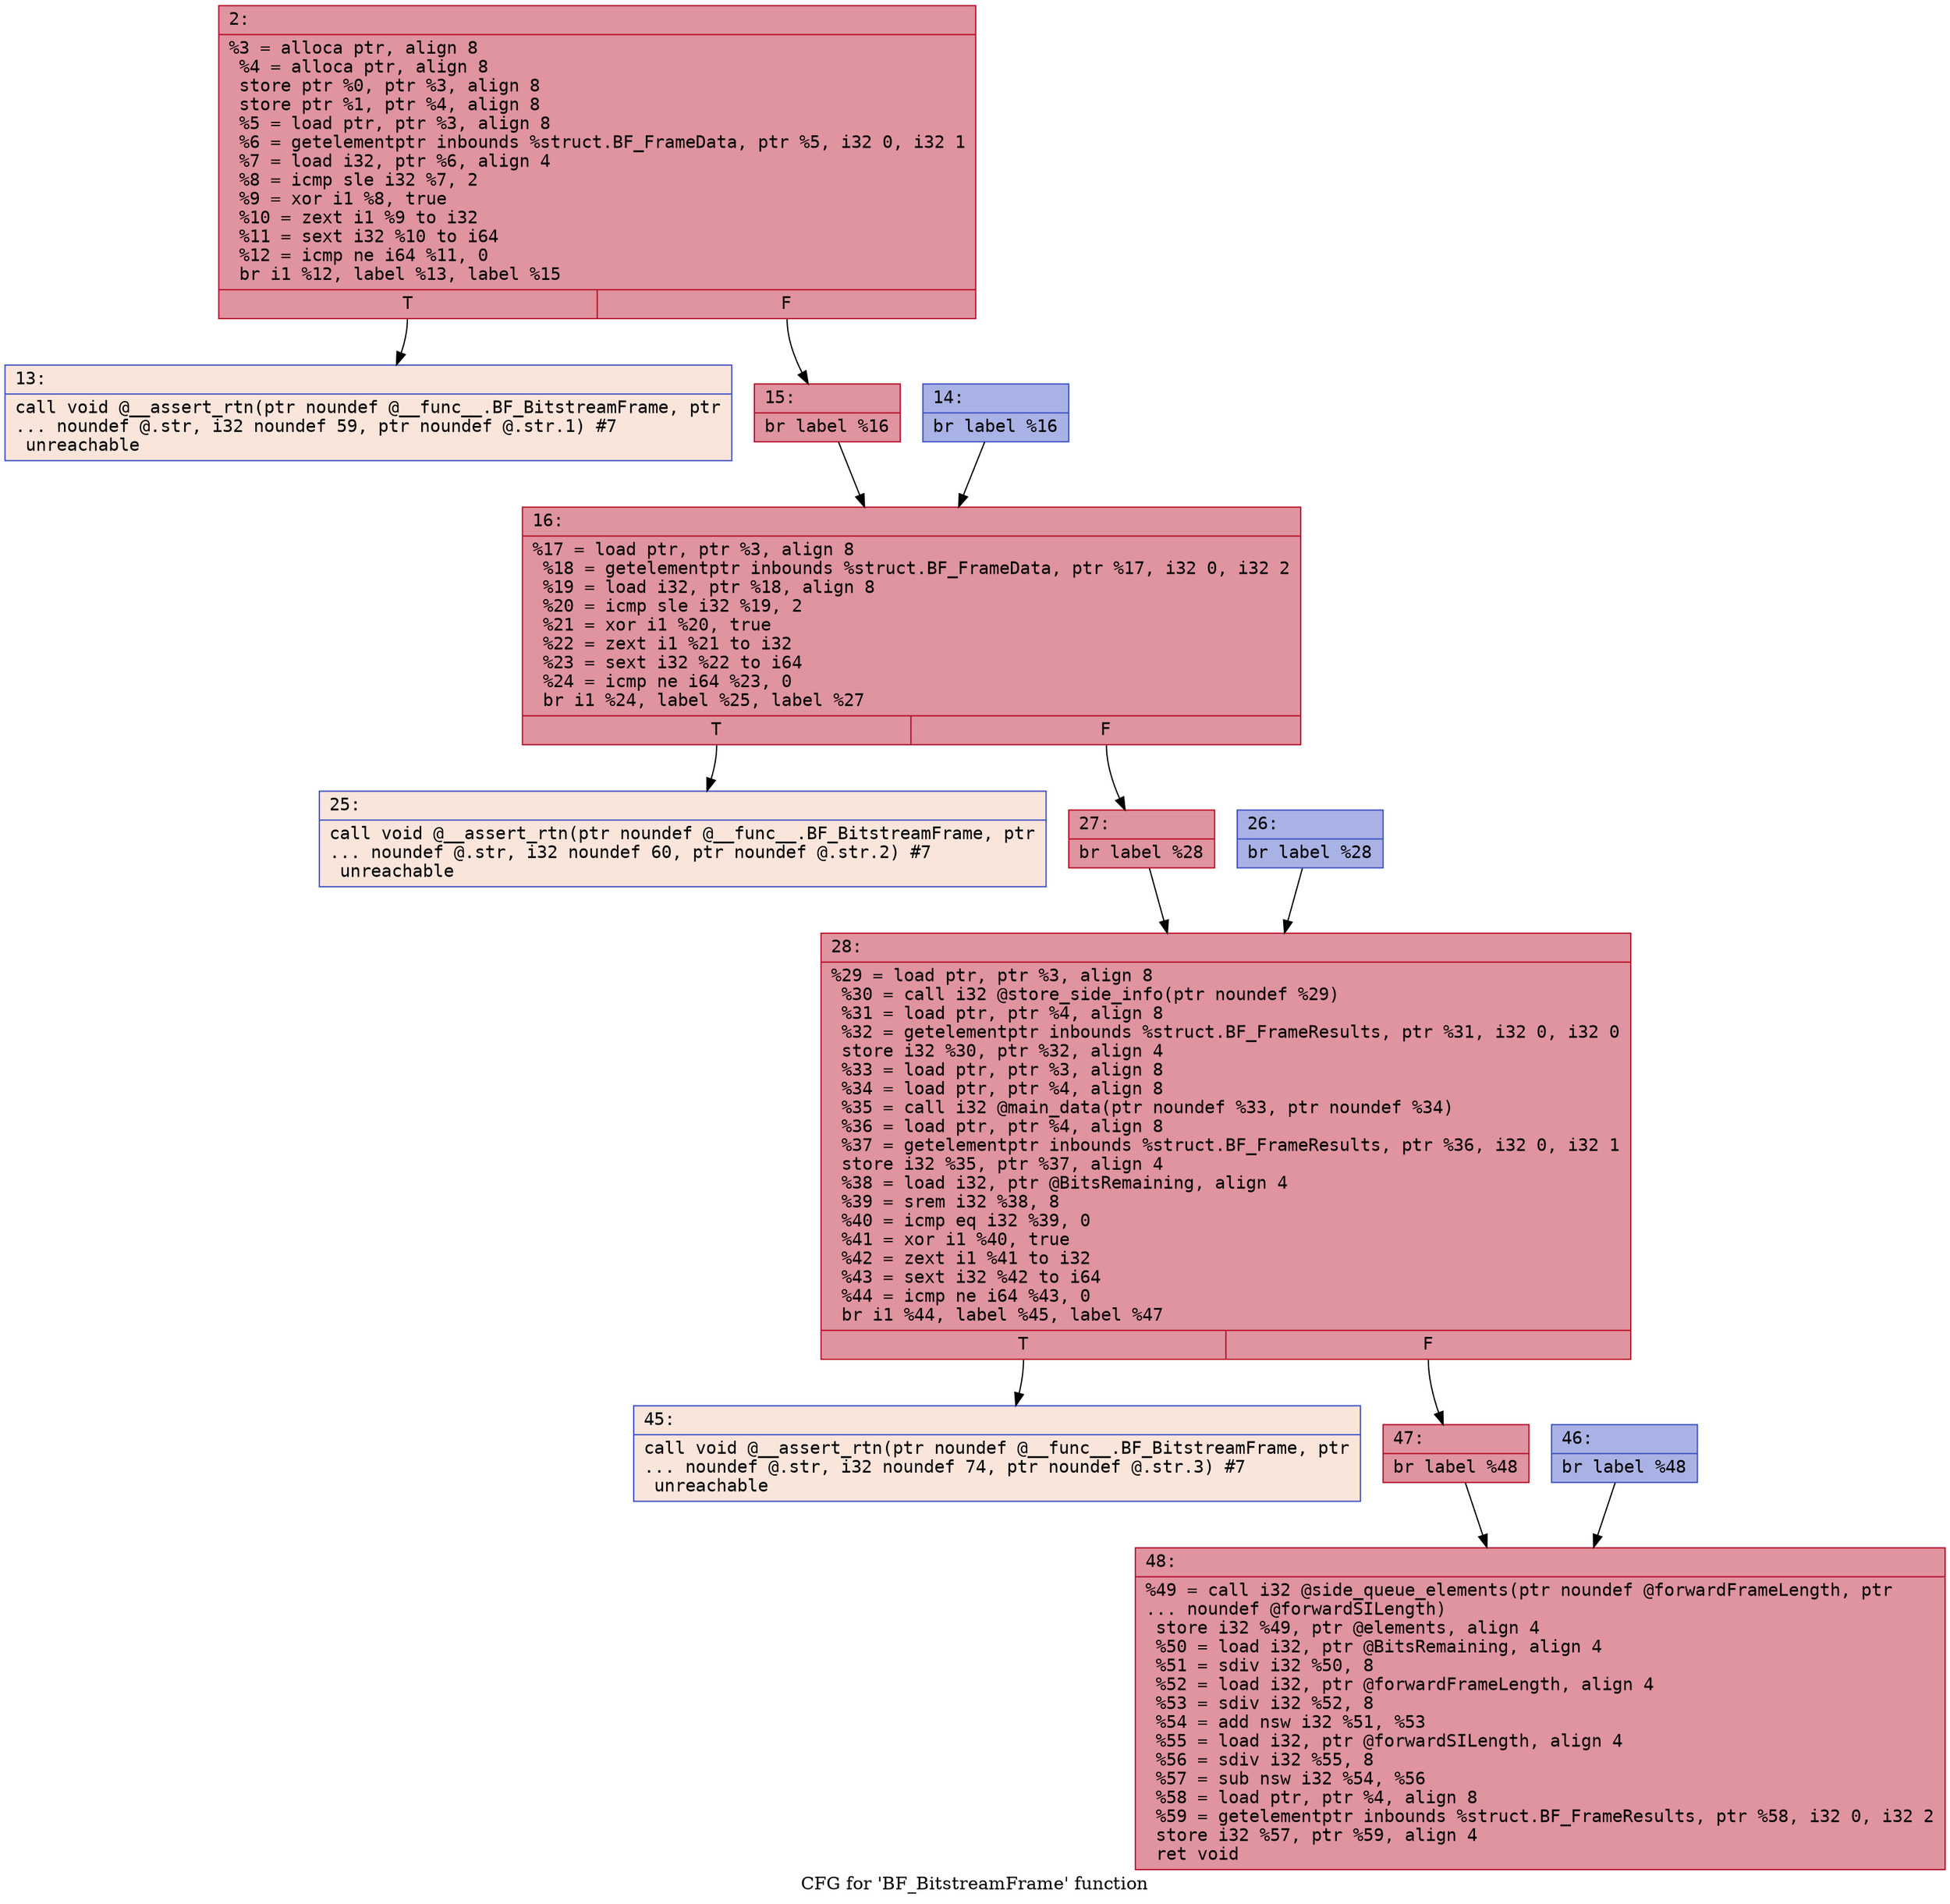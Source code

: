 digraph "CFG for 'BF_BitstreamFrame' function" {
	label="CFG for 'BF_BitstreamFrame' function";

	Node0x6000039da3a0 [shape=record,color="#b70d28ff", style=filled, fillcolor="#b70d2870" fontname="Courier",label="{2:\l|  %3 = alloca ptr, align 8\l  %4 = alloca ptr, align 8\l  store ptr %0, ptr %3, align 8\l  store ptr %1, ptr %4, align 8\l  %5 = load ptr, ptr %3, align 8\l  %6 = getelementptr inbounds %struct.BF_FrameData, ptr %5, i32 0, i32 1\l  %7 = load i32, ptr %6, align 4\l  %8 = icmp sle i32 %7, 2\l  %9 = xor i1 %8, true\l  %10 = zext i1 %9 to i32\l  %11 = sext i32 %10 to i64\l  %12 = icmp ne i64 %11, 0\l  br i1 %12, label %13, label %15\l|{<s0>T|<s1>F}}"];
	Node0x6000039da3a0:s0 -> Node0x6000039da3f0[tooltip="2 -> 13\nProbability 0.00%" ];
	Node0x6000039da3a0:s1 -> Node0x6000039da490[tooltip="2 -> 15\nProbability 100.00%" ];
	Node0x6000039da3f0 [shape=record,color="#3d50c3ff", style=filled, fillcolor="#f4c5ad70" fontname="Courier",label="{13:\l|  call void @__assert_rtn(ptr noundef @__func__.BF_BitstreamFrame, ptr\l... noundef @.str, i32 noundef 59, ptr noundef @.str.1) #7\l  unreachable\l}"];
	Node0x6000039da440 [shape=record,color="#3d50c3ff", style=filled, fillcolor="#3d50c370" fontname="Courier",label="{14:\l|  br label %16\l}"];
	Node0x6000039da440 -> Node0x6000039da4e0[tooltip="14 -> 16\nProbability 100.00%" ];
	Node0x6000039da490 [shape=record,color="#b70d28ff", style=filled, fillcolor="#b70d2870" fontname="Courier",label="{15:\l|  br label %16\l}"];
	Node0x6000039da490 -> Node0x6000039da4e0[tooltip="15 -> 16\nProbability 100.00%" ];
	Node0x6000039da4e0 [shape=record,color="#b70d28ff", style=filled, fillcolor="#b70d2870" fontname="Courier",label="{16:\l|  %17 = load ptr, ptr %3, align 8\l  %18 = getelementptr inbounds %struct.BF_FrameData, ptr %17, i32 0, i32 2\l  %19 = load i32, ptr %18, align 8\l  %20 = icmp sle i32 %19, 2\l  %21 = xor i1 %20, true\l  %22 = zext i1 %21 to i32\l  %23 = sext i32 %22 to i64\l  %24 = icmp ne i64 %23, 0\l  br i1 %24, label %25, label %27\l|{<s0>T|<s1>F}}"];
	Node0x6000039da4e0:s0 -> Node0x6000039da530[tooltip="16 -> 25\nProbability 0.00%" ];
	Node0x6000039da4e0:s1 -> Node0x6000039da5d0[tooltip="16 -> 27\nProbability 100.00%" ];
	Node0x6000039da530 [shape=record,color="#3d50c3ff", style=filled, fillcolor="#f4c5ad70" fontname="Courier",label="{25:\l|  call void @__assert_rtn(ptr noundef @__func__.BF_BitstreamFrame, ptr\l... noundef @.str, i32 noundef 60, ptr noundef @.str.2) #7\l  unreachable\l}"];
	Node0x6000039da580 [shape=record,color="#3d50c3ff", style=filled, fillcolor="#3d50c370" fontname="Courier",label="{26:\l|  br label %28\l}"];
	Node0x6000039da580 -> Node0x6000039da620[tooltip="26 -> 28\nProbability 100.00%" ];
	Node0x6000039da5d0 [shape=record,color="#b70d28ff", style=filled, fillcolor="#b70d2870" fontname="Courier",label="{27:\l|  br label %28\l}"];
	Node0x6000039da5d0 -> Node0x6000039da620[tooltip="27 -> 28\nProbability 100.00%" ];
	Node0x6000039da620 [shape=record,color="#b70d28ff", style=filled, fillcolor="#b70d2870" fontname="Courier",label="{28:\l|  %29 = load ptr, ptr %3, align 8\l  %30 = call i32 @store_side_info(ptr noundef %29)\l  %31 = load ptr, ptr %4, align 8\l  %32 = getelementptr inbounds %struct.BF_FrameResults, ptr %31, i32 0, i32 0\l  store i32 %30, ptr %32, align 4\l  %33 = load ptr, ptr %3, align 8\l  %34 = load ptr, ptr %4, align 8\l  %35 = call i32 @main_data(ptr noundef %33, ptr noundef %34)\l  %36 = load ptr, ptr %4, align 8\l  %37 = getelementptr inbounds %struct.BF_FrameResults, ptr %36, i32 0, i32 1\l  store i32 %35, ptr %37, align 4\l  %38 = load i32, ptr @BitsRemaining, align 4\l  %39 = srem i32 %38, 8\l  %40 = icmp eq i32 %39, 0\l  %41 = xor i1 %40, true\l  %42 = zext i1 %41 to i32\l  %43 = sext i32 %42 to i64\l  %44 = icmp ne i64 %43, 0\l  br i1 %44, label %45, label %47\l|{<s0>T|<s1>F}}"];
	Node0x6000039da620:s0 -> Node0x6000039da670[tooltip="28 -> 45\nProbability 0.00%" ];
	Node0x6000039da620:s1 -> Node0x6000039da710[tooltip="28 -> 47\nProbability 100.00%" ];
	Node0x6000039da670 [shape=record,color="#3d50c3ff", style=filled, fillcolor="#f4c5ad70" fontname="Courier",label="{45:\l|  call void @__assert_rtn(ptr noundef @__func__.BF_BitstreamFrame, ptr\l... noundef @.str, i32 noundef 74, ptr noundef @.str.3) #7\l  unreachable\l}"];
	Node0x6000039da6c0 [shape=record,color="#3d50c3ff", style=filled, fillcolor="#3d50c370" fontname="Courier",label="{46:\l|  br label %48\l}"];
	Node0x6000039da6c0 -> Node0x6000039da760[tooltip="46 -> 48\nProbability 100.00%" ];
	Node0x6000039da710 [shape=record,color="#b70d28ff", style=filled, fillcolor="#b70d2870" fontname="Courier",label="{47:\l|  br label %48\l}"];
	Node0x6000039da710 -> Node0x6000039da760[tooltip="47 -> 48\nProbability 100.00%" ];
	Node0x6000039da760 [shape=record,color="#b70d28ff", style=filled, fillcolor="#b70d2870" fontname="Courier",label="{48:\l|  %49 = call i32 @side_queue_elements(ptr noundef @forwardFrameLength, ptr\l... noundef @forwardSILength)\l  store i32 %49, ptr @elements, align 4\l  %50 = load i32, ptr @BitsRemaining, align 4\l  %51 = sdiv i32 %50, 8\l  %52 = load i32, ptr @forwardFrameLength, align 4\l  %53 = sdiv i32 %52, 8\l  %54 = add nsw i32 %51, %53\l  %55 = load i32, ptr @forwardSILength, align 4\l  %56 = sdiv i32 %55, 8\l  %57 = sub nsw i32 %54, %56\l  %58 = load ptr, ptr %4, align 8\l  %59 = getelementptr inbounds %struct.BF_FrameResults, ptr %58, i32 0, i32 2\l  store i32 %57, ptr %59, align 4\l  ret void\l}"];
}
